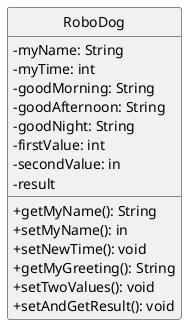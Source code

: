 @startuml Robodogクラス図
skinparam classAttributeIconSize 0
hide circle
 
class RoboDog {
-myName: String
-myTime: int
-goodMorning: String
-goodAfternoon: String
-goodNight: String
-firstValue: int
-secondValue: in
-result
 
+getMyName(): String
+setMyName(): in
+setNewTime(): void
+getMyGreeting(): String
+setTwoValues(): void
+setAndGetResult(): void
}
 
@enduml
 